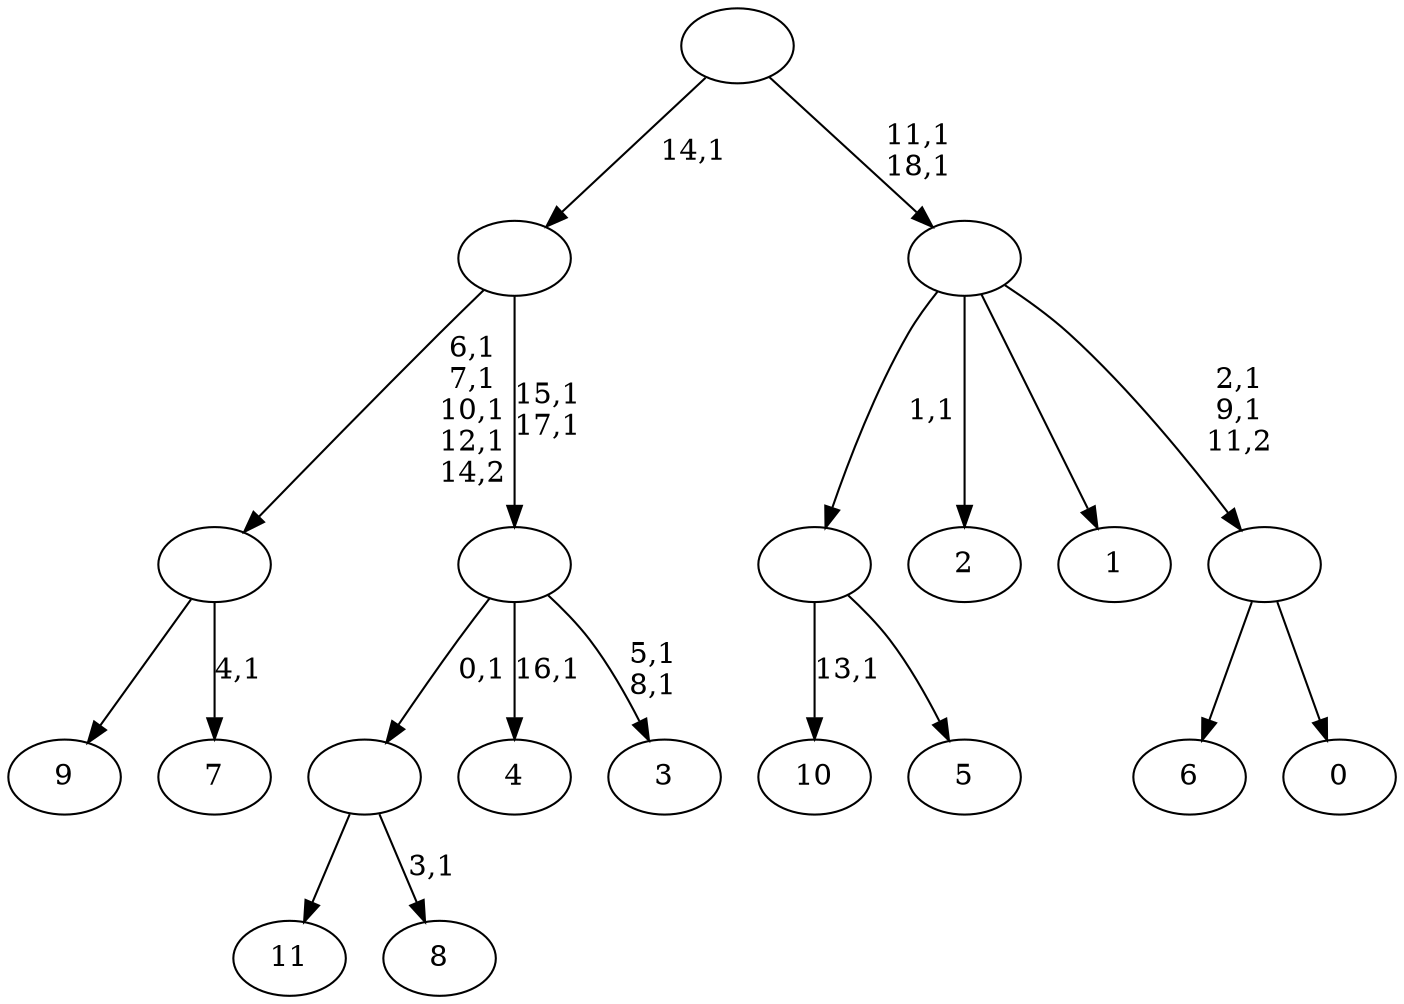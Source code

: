 digraph T {
	31 [label="11"]
	30 [label="10"]
	28 [label="9"]
	27 [label="8"]
	25 [label=""]
	24 [label="7"]
	22 [label=""]
	18 [label="6"]
	17 [label="5"]
	16 [label=""]
	15 [label="4"]
	13 [label="3"]
	10 [label=""]
	8 [label=""]
	7 [label="2"]
	6 [label="1"]
	5 [label="0"]
	4 [label=""]
	2 [label=""]
	0 [label=""]
	25 -> 27 [label="3,1"]
	25 -> 31 [label=""]
	22 -> 24 [label="4,1"]
	22 -> 28 [label=""]
	16 -> 30 [label="13,1"]
	16 -> 17 [label=""]
	10 -> 13 [label="5,1\n8,1"]
	10 -> 15 [label="16,1"]
	10 -> 25 [label="0,1"]
	8 -> 10 [label="15,1\n17,1"]
	8 -> 22 [label="6,1\n7,1\n10,1\n12,1\n14,2"]
	4 -> 18 [label=""]
	4 -> 5 [label=""]
	2 -> 4 [label="2,1\n9,1\n11,2"]
	2 -> 16 [label="1,1"]
	2 -> 7 [label=""]
	2 -> 6 [label=""]
	0 -> 2 [label="11,1\n18,1"]
	0 -> 8 [label="14,1"]
}
